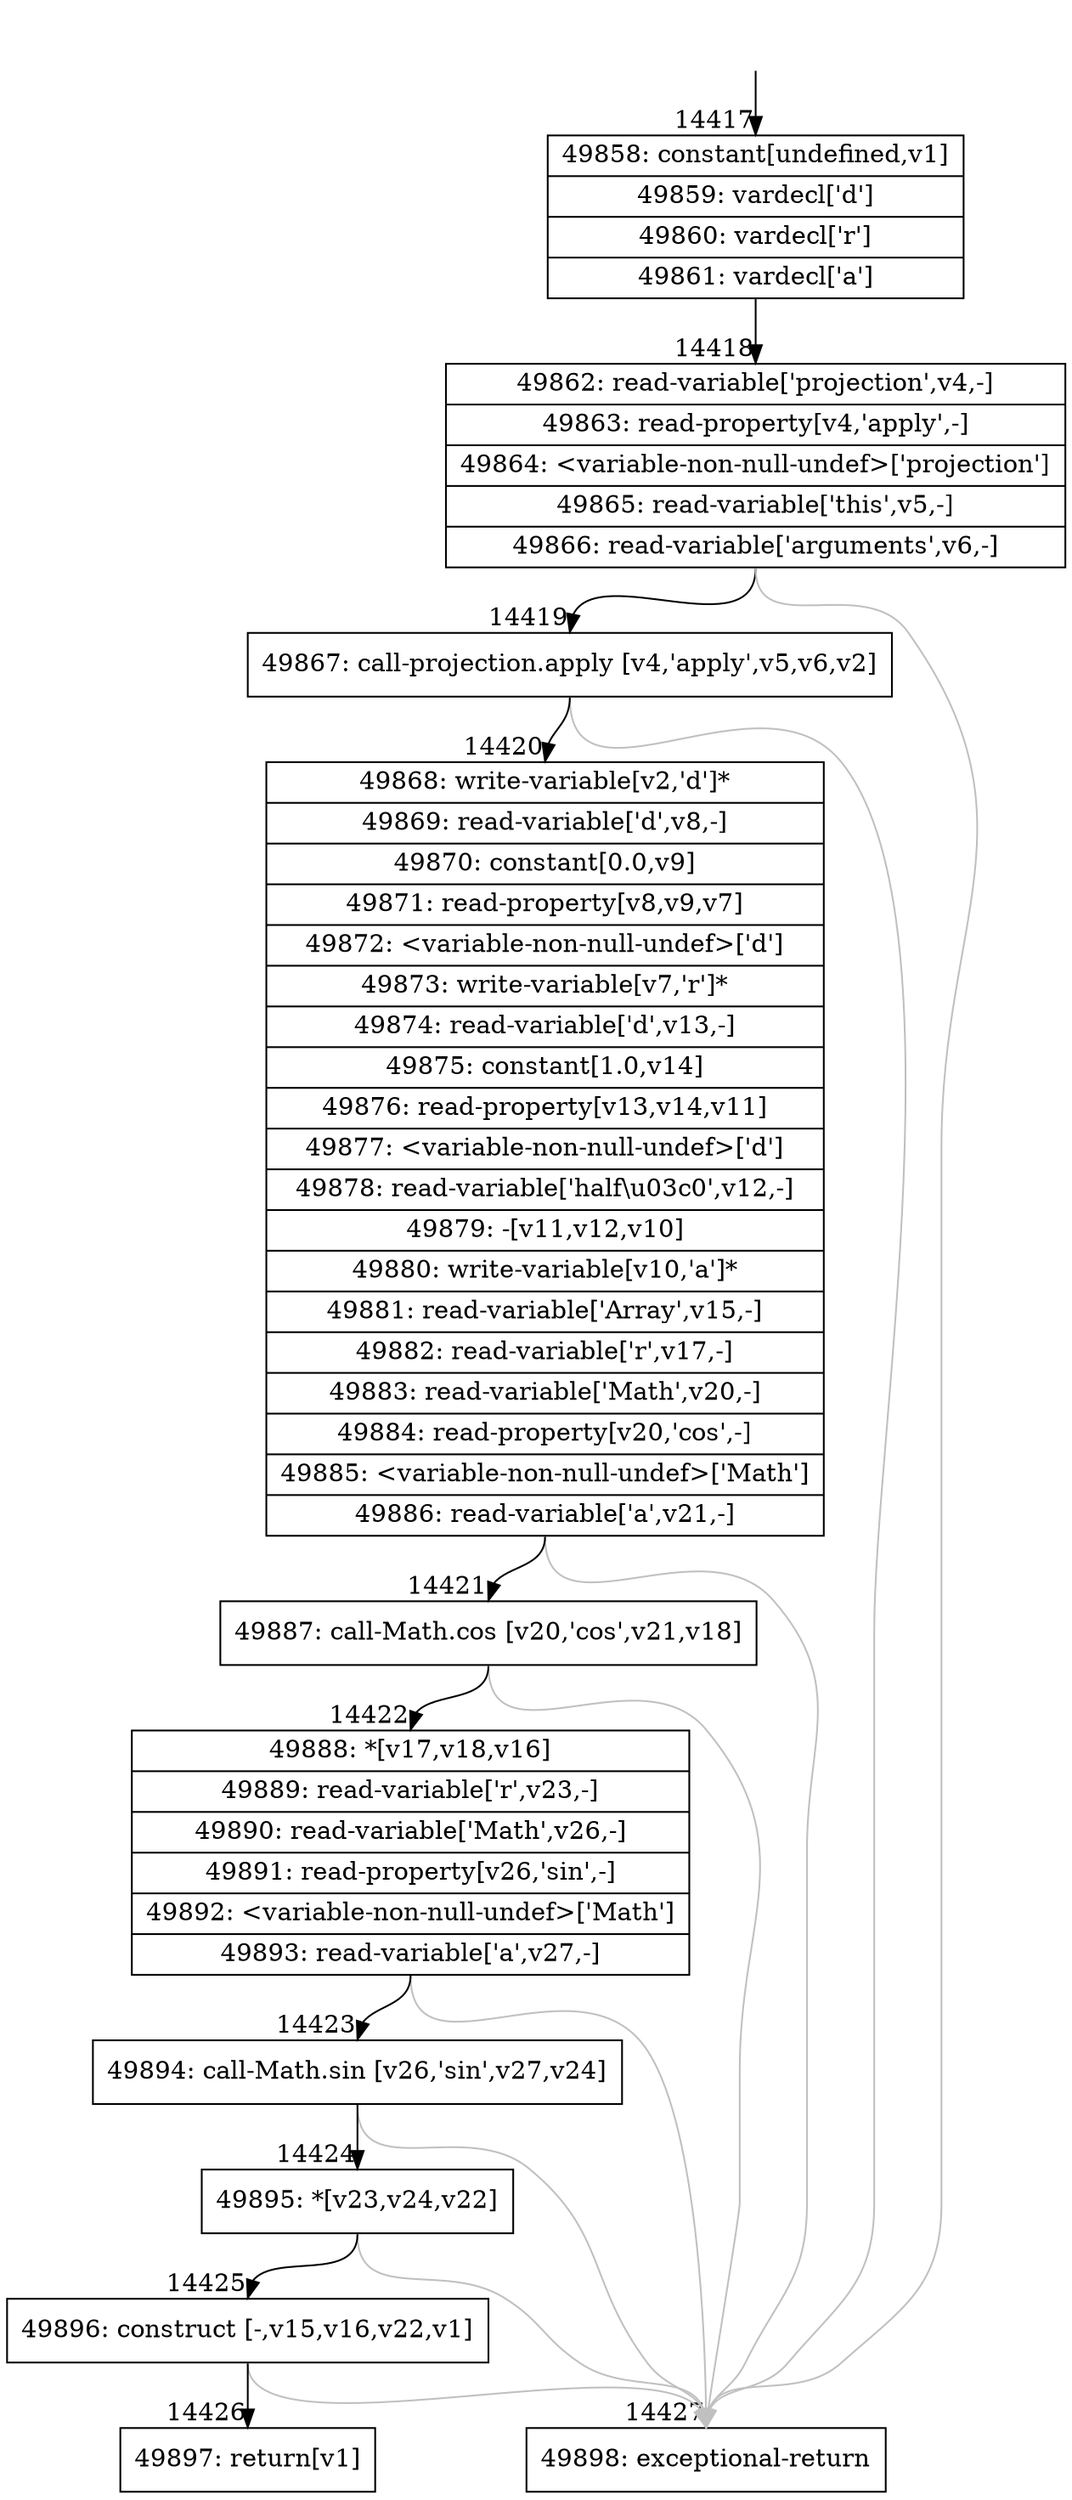 digraph {
rankdir="TD"
BB_entry1337[shape=none,label=""];
BB_entry1337 -> BB14417 [tailport=s, headport=n, headlabel="    14417"]
BB14417 [shape=record label="{49858: constant[undefined,v1]|49859: vardecl['d']|49860: vardecl['r']|49861: vardecl['a']}" ] 
BB14417 -> BB14418 [tailport=s, headport=n, headlabel="      14418"]
BB14418 [shape=record label="{49862: read-variable['projection',v4,-]|49863: read-property[v4,'apply',-]|49864: \<variable-non-null-undef\>['projection']|49865: read-variable['this',v5,-]|49866: read-variable['arguments',v6,-]}" ] 
BB14418 -> BB14419 [tailport=s, headport=n, headlabel="      14419"]
BB14418 -> BB14427 [tailport=s, headport=n, color=gray, headlabel="      14427"]
BB14419 [shape=record label="{49867: call-projection.apply [v4,'apply',v5,v6,v2]}" ] 
BB14419 -> BB14420 [tailport=s, headport=n, headlabel="      14420"]
BB14419 -> BB14427 [tailport=s, headport=n, color=gray]
BB14420 [shape=record label="{49868: write-variable[v2,'d']*|49869: read-variable['d',v8,-]|49870: constant[0.0,v9]|49871: read-property[v8,v9,v7]|49872: \<variable-non-null-undef\>['d']|49873: write-variable[v7,'r']*|49874: read-variable['d',v13,-]|49875: constant[1.0,v14]|49876: read-property[v13,v14,v11]|49877: \<variable-non-null-undef\>['d']|49878: read-variable['half\\u03c0',v12,-]|49879: -[v11,v12,v10]|49880: write-variable[v10,'a']*|49881: read-variable['Array',v15,-]|49882: read-variable['r',v17,-]|49883: read-variable['Math',v20,-]|49884: read-property[v20,'cos',-]|49885: \<variable-non-null-undef\>['Math']|49886: read-variable['a',v21,-]}" ] 
BB14420 -> BB14421 [tailport=s, headport=n, headlabel="      14421"]
BB14420 -> BB14427 [tailport=s, headport=n, color=gray]
BB14421 [shape=record label="{49887: call-Math.cos [v20,'cos',v21,v18]}" ] 
BB14421 -> BB14422 [tailport=s, headport=n, headlabel="      14422"]
BB14421 -> BB14427 [tailport=s, headport=n, color=gray]
BB14422 [shape=record label="{49888: *[v17,v18,v16]|49889: read-variable['r',v23,-]|49890: read-variable['Math',v26,-]|49891: read-property[v26,'sin',-]|49892: \<variable-non-null-undef\>['Math']|49893: read-variable['a',v27,-]}" ] 
BB14422 -> BB14423 [tailport=s, headport=n, headlabel="      14423"]
BB14422 -> BB14427 [tailport=s, headport=n, color=gray]
BB14423 [shape=record label="{49894: call-Math.sin [v26,'sin',v27,v24]}" ] 
BB14423 -> BB14424 [tailport=s, headport=n, headlabel="      14424"]
BB14423 -> BB14427 [tailport=s, headport=n, color=gray]
BB14424 [shape=record label="{49895: *[v23,v24,v22]}" ] 
BB14424 -> BB14425 [tailport=s, headport=n, headlabel="      14425"]
BB14424 -> BB14427 [tailport=s, headport=n, color=gray]
BB14425 [shape=record label="{49896: construct [-,v15,v16,v22,v1]}" ] 
BB14425 -> BB14426 [tailport=s, headport=n, headlabel="      14426"]
BB14425 -> BB14427 [tailport=s, headport=n, color=gray]
BB14426 [shape=record label="{49897: return[v1]}" ] 
BB14427 [shape=record label="{49898: exceptional-return}" ] 
//#$~ 8537
}

